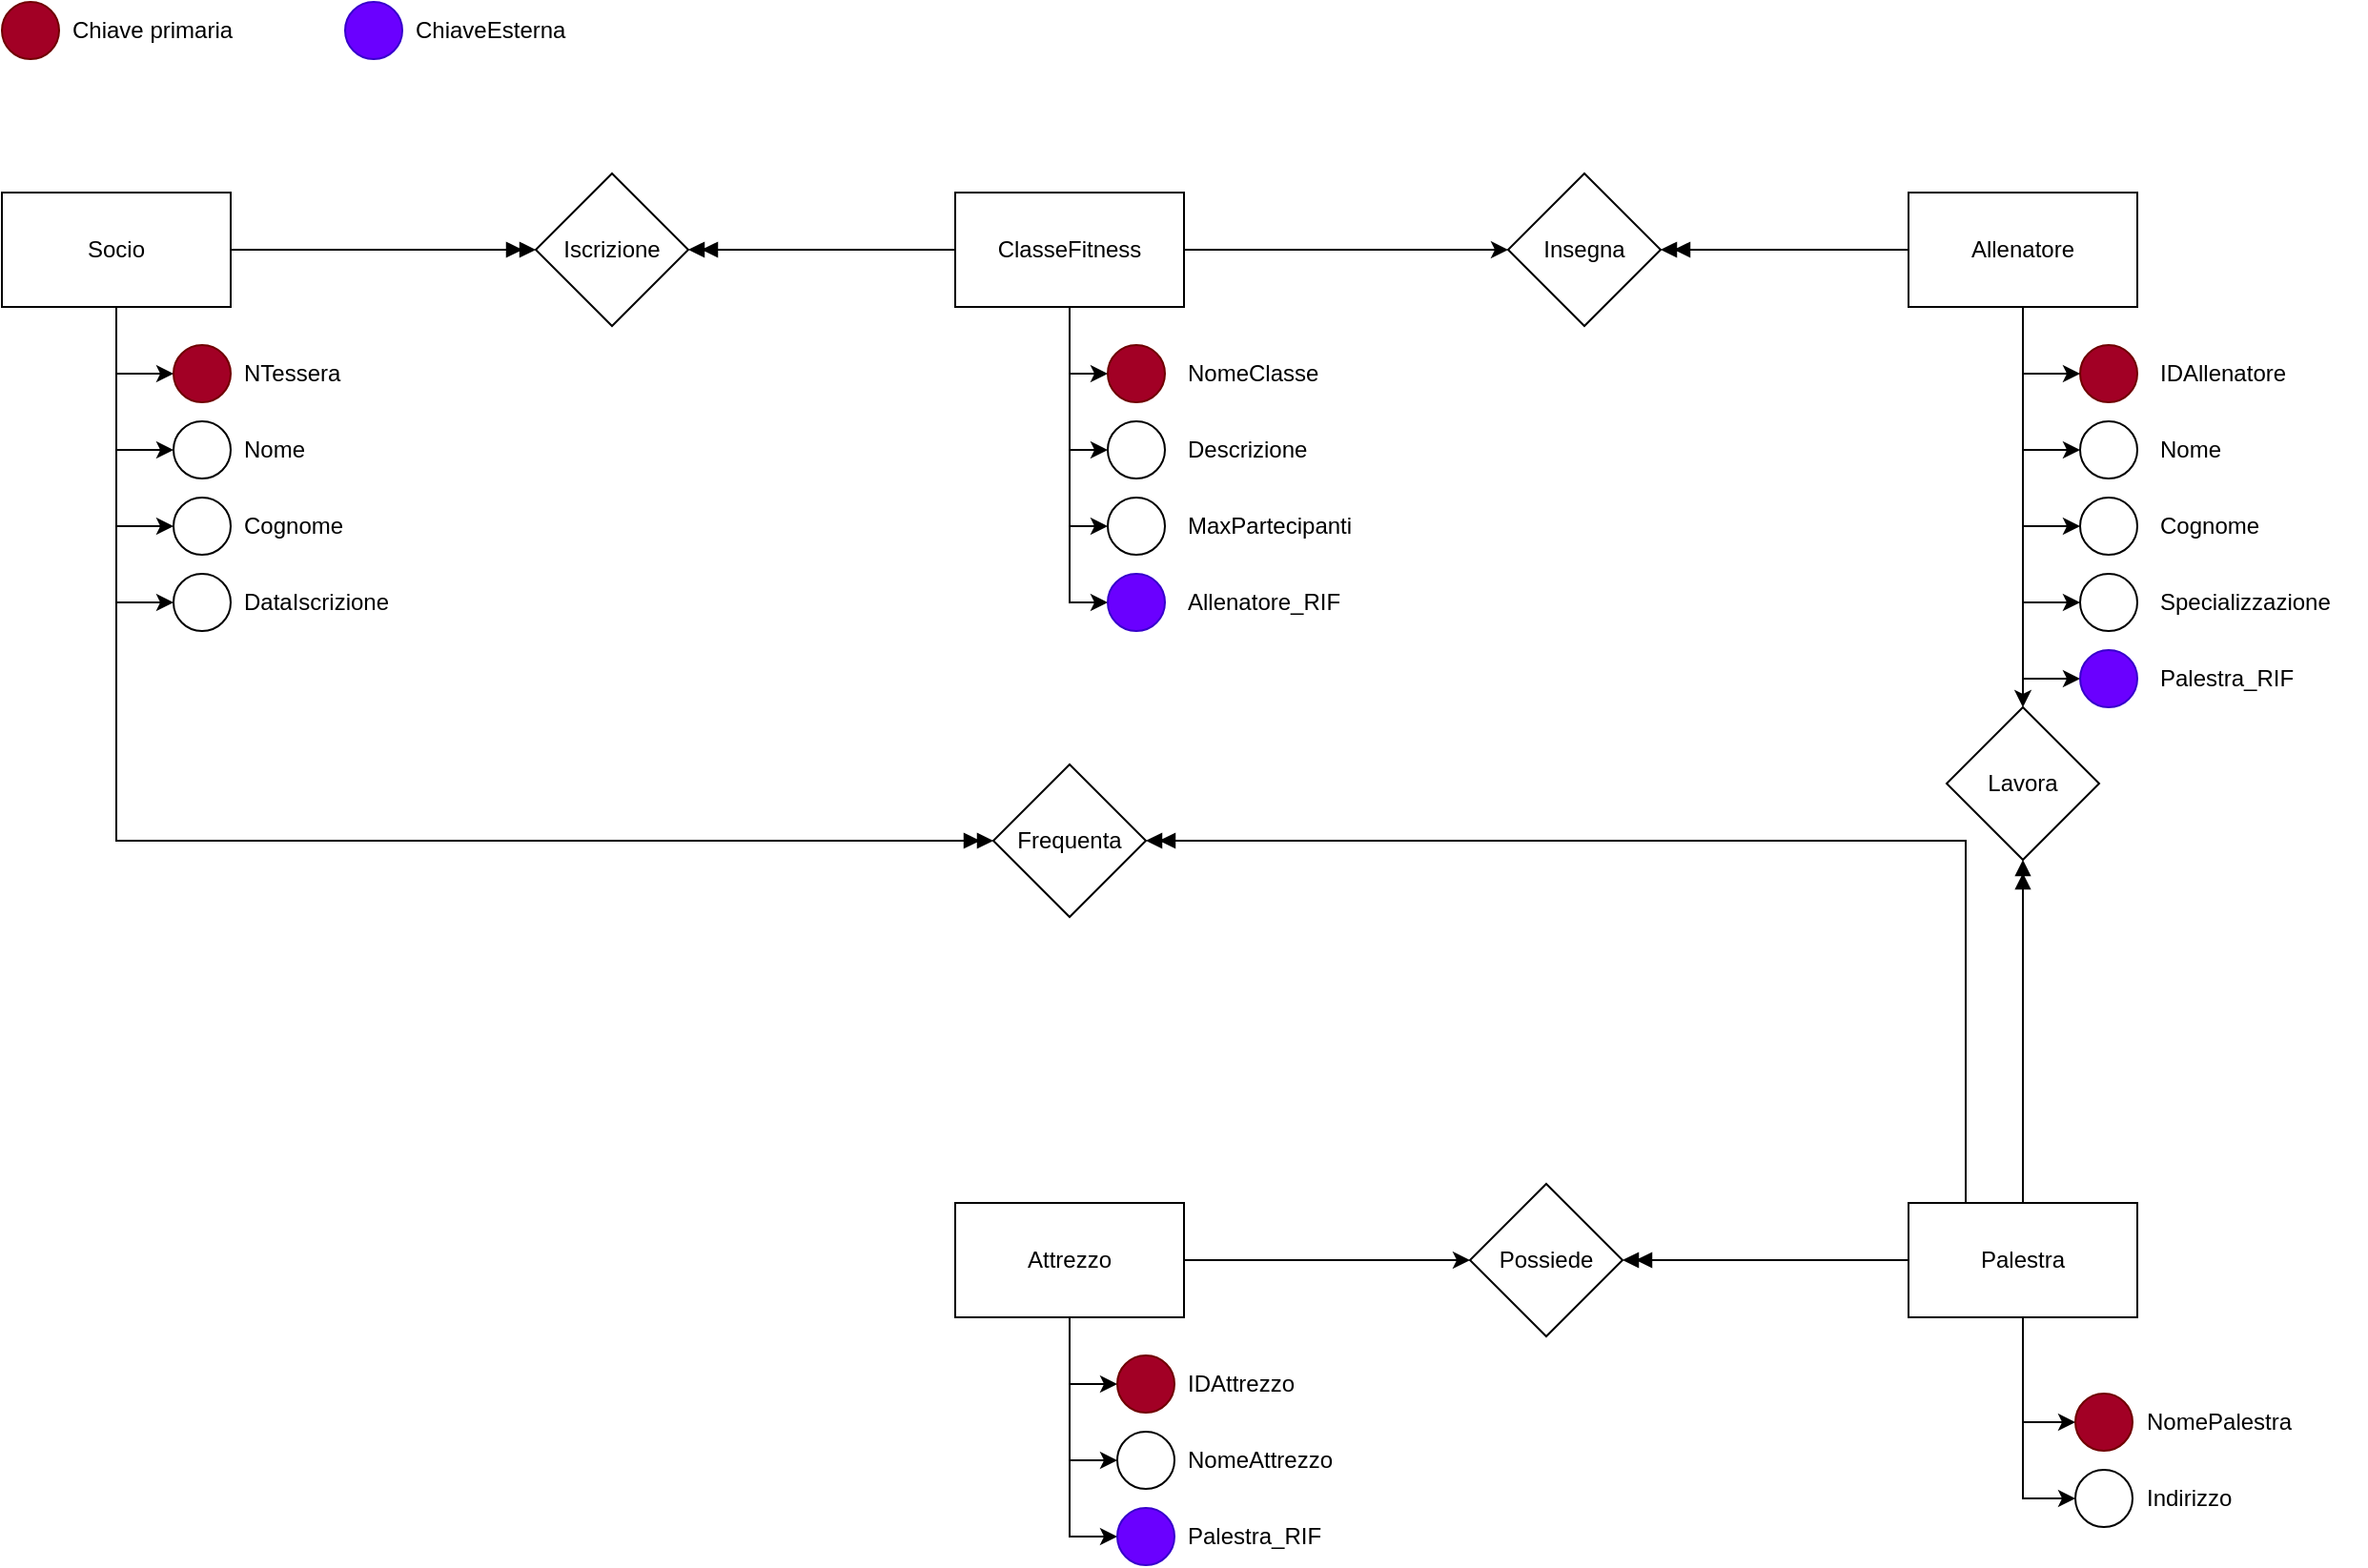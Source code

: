 <mxfile version="22.0.2" type="device">
  <diagram name="Pagina-1" id="WWnXIKIfrv_HHj59J3ng">
    <mxGraphModel dx="864" dy="516" grid="1" gridSize="10" guides="1" tooltips="1" connect="1" arrows="1" fold="1" page="1" pageScale="1" pageWidth="470000" pageHeight="300000" math="0" shadow="0">
      <root>
        <object label="" id="0">
          <mxCell />
        </object>
        <mxCell id="1" parent="0" />
        <mxCell id="9KDsfDdTR7idXfPo9765-65" style="edgeStyle=orthogonalEdgeStyle;rounded=0;orthogonalLoop=1;jettySize=auto;html=1;exitX=0.5;exitY=1;exitDx=0;exitDy=0;entryX=0;entryY=0.5;entryDx=0;entryDy=0;" parent="1" source="9KDsfDdTR7idXfPo9765-1" target="9KDsfDdTR7idXfPo9765-6" edge="1">
          <mxGeometry relative="1" as="geometry" />
        </mxCell>
        <mxCell id="9KDsfDdTR7idXfPo9765-83" style="edgeStyle=orthogonalEdgeStyle;rounded=0;orthogonalLoop=1;jettySize=auto;html=1;exitX=1;exitY=0.5;exitDx=0;exitDy=0;entryX=0;entryY=0.5;entryDx=0;entryDy=0;endArrow=doubleBlock;endFill=1;" parent="1" source="9KDsfDdTR7idXfPo9765-1" target="9KDsfDdTR7idXfPo9765-360" edge="1">
          <mxGeometry relative="1" as="geometry">
            <mxPoint x="310" y="170" as="targetPoint" />
          </mxGeometry>
        </mxCell>
        <mxCell id="9KDsfDdTR7idXfPo9765-372" style="edgeStyle=orthogonalEdgeStyle;rounded=0;orthogonalLoop=1;jettySize=auto;html=1;entryX=0;entryY=0.5;entryDx=0;entryDy=0;" parent="1" source="9KDsfDdTR7idXfPo9765-1" target="9KDsfDdTR7idXfPo9765-17" edge="1">
          <mxGeometry relative="1" as="geometry" />
        </mxCell>
        <mxCell id="9KDsfDdTR7idXfPo9765-373" style="edgeStyle=orthogonalEdgeStyle;rounded=0;orthogonalLoop=1;jettySize=auto;html=1;entryX=0;entryY=0.5;entryDx=0;entryDy=0;" parent="1" source="9KDsfDdTR7idXfPo9765-1" target="9KDsfDdTR7idXfPo9765-13" edge="1">
          <mxGeometry relative="1" as="geometry" />
        </mxCell>
        <mxCell id="9KDsfDdTR7idXfPo9765-374" style="edgeStyle=orthogonalEdgeStyle;rounded=0;orthogonalLoop=1;jettySize=auto;html=1;entryX=0;entryY=0.5;entryDx=0;entryDy=0;" parent="1" source="9KDsfDdTR7idXfPo9765-1" target="9KDsfDdTR7idXfPo9765-15" edge="1">
          <mxGeometry relative="1" as="geometry" />
        </mxCell>
        <mxCell id="9KDsfDdTR7idXfPo9765-1" value="Socio" style="rounded=0;whiteSpace=wrap;html=1;" parent="1" vertex="1">
          <mxGeometry x="50" y="140" width="120" height="60" as="geometry" />
        </mxCell>
        <mxCell id="9KDsfDdTR7idXfPo9765-6" value="" style="ellipse;whiteSpace=wrap;html=1;aspect=fixed;fillColor=#a20025;fontColor=#ffffff;strokeColor=#6F0000;" parent="1" vertex="1">
          <mxGeometry x="140" y="220" width="30" height="30" as="geometry" />
        </mxCell>
        <mxCell id="9KDsfDdTR7idXfPo9765-7" value="NTessera" style="text;html=1;align=left;verticalAlign=middle;resizable=0;points=[];autosize=1;strokeColor=none;fillColor=none;" parent="1" vertex="1">
          <mxGeometry x="175" y="220" width="70" height="30" as="geometry" />
        </mxCell>
        <mxCell id="9KDsfDdTR7idXfPo9765-13" value="" style="ellipse;whiteSpace=wrap;html=1;aspect=fixed;" parent="1" vertex="1">
          <mxGeometry x="140" y="300" width="30" height="30" as="geometry" />
        </mxCell>
        <mxCell id="9KDsfDdTR7idXfPo9765-14" value="Cognome" style="text;html=1;align=left;verticalAlign=middle;resizable=0;points=[];autosize=1;strokeColor=none;fillColor=none;" parent="1" vertex="1">
          <mxGeometry x="175" y="300" width="80" height="30" as="geometry" />
        </mxCell>
        <mxCell id="9KDsfDdTR7idXfPo9765-15" value="" style="ellipse;whiteSpace=wrap;html=1;aspect=fixed;" parent="1" vertex="1">
          <mxGeometry x="140" y="340" width="30" height="30" as="geometry" />
        </mxCell>
        <mxCell id="9KDsfDdTR7idXfPo9765-16" value="DataIscrizione" style="text;html=1;align=left;verticalAlign=middle;resizable=0;points=[];autosize=1;strokeColor=none;fillColor=none;" parent="1" vertex="1">
          <mxGeometry x="175" y="340" width="100" height="30" as="geometry" />
        </mxCell>
        <mxCell id="9KDsfDdTR7idXfPo9765-17" value="" style="ellipse;whiteSpace=wrap;html=1;aspect=fixed;" parent="1" vertex="1">
          <mxGeometry x="140" y="260" width="30" height="30" as="geometry" />
        </mxCell>
        <mxCell id="9KDsfDdTR7idXfPo9765-18" value="Nome" style="text;html=1;align=left;verticalAlign=middle;resizable=0;points=[];autosize=1;strokeColor=none;fillColor=none;" parent="1" vertex="1">
          <mxGeometry x="175" y="260" width="60" height="30" as="geometry" />
        </mxCell>
        <mxCell id="9KDsfDdTR7idXfPo9765-379" style="edgeStyle=orthogonalEdgeStyle;rounded=0;orthogonalLoop=1;jettySize=auto;html=1;entryX=0;entryY=0.5;entryDx=0;entryDy=0;" parent="1" source="9KDsfDdTR7idXfPo9765-20" target="9KDsfDdTR7idXfPo9765-27" edge="1">
          <mxGeometry relative="1" as="geometry" />
        </mxCell>
        <mxCell id="9KDsfDdTR7idXfPo9765-380" style="edgeStyle=orthogonalEdgeStyle;rounded=0;orthogonalLoop=1;jettySize=auto;html=1;entryX=0;entryY=0.5;entryDx=0;entryDy=0;" parent="1" source="9KDsfDdTR7idXfPo9765-20" target="9KDsfDdTR7idXfPo9765-23" edge="1">
          <mxGeometry relative="1" as="geometry" />
        </mxCell>
        <mxCell id="9KDsfDdTR7idXfPo9765-381" style="edgeStyle=orthogonalEdgeStyle;rounded=0;orthogonalLoop=1;jettySize=auto;html=1;entryX=0;entryY=0.5;entryDx=0;entryDy=0;" parent="1" source="9KDsfDdTR7idXfPo9765-20" target="9KDsfDdTR7idXfPo9765-25" edge="1">
          <mxGeometry relative="1" as="geometry" />
        </mxCell>
        <mxCell id="F-iKL9uC0uAlkUHVxGD2-1" style="edgeStyle=orthogonalEdgeStyle;rounded=0;orthogonalLoop=1;jettySize=auto;html=1;exitX=0.5;exitY=1;exitDx=0;exitDy=0;" parent="1" source="9KDsfDdTR7idXfPo9765-20" target="9KDsfDdTR7idXfPo9765-353" edge="1">
          <mxGeometry relative="1" as="geometry" />
        </mxCell>
        <mxCell id="9KDsfDdTR7idXfPo9765-20" value="Allenatore" style="rounded=0;whiteSpace=wrap;html=1;" parent="1" vertex="1">
          <mxGeometry x="1050" y="140" width="120" height="60" as="geometry" />
        </mxCell>
        <mxCell id="9KDsfDdTR7idXfPo9765-21" value="" style="ellipse;whiteSpace=wrap;html=1;aspect=fixed;fillColor=#a20025;fontColor=#ffffff;strokeColor=#6F0000;" parent="1" vertex="1">
          <mxGeometry x="1140" y="220" width="30" height="30" as="geometry" />
        </mxCell>
        <mxCell id="9KDsfDdTR7idXfPo9765-22" value="IDAllenatore" style="text;html=1;align=left;verticalAlign=middle;resizable=0;points=[];autosize=1;strokeColor=none;fillColor=none;" parent="1" vertex="1">
          <mxGeometry x="1180" y="220" width="90" height="30" as="geometry" />
        </mxCell>
        <mxCell id="9KDsfDdTR7idXfPo9765-23" value="" style="ellipse;whiteSpace=wrap;html=1;aspect=fixed;" parent="1" vertex="1">
          <mxGeometry x="1140" y="300" width="30" height="30" as="geometry" />
        </mxCell>
        <mxCell id="9KDsfDdTR7idXfPo9765-24" value="Cognome" style="text;html=1;align=left;verticalAlign=middle;resizable=0;points=[];autosize=1;strokeColor=none;fillColor=none;" parent="1" vertex="1">
          <mxGeometry x="1180" y="300" width="80" height="30" as="geometry" />
        </mxCell>
        <mxCell id="9KDsfDdTR7idXfPo9765-25" value="" style="ellipse;whiteSpace=wrap;html=1;aspect=fixed;" parent="1" vertex="1">
          <mxGeometry x="1140" y="340" width="30" height="30" as="geometry" />
        </mxCell>
        <mxCell id="9KDsfDdTR7idXfPo9765-26" value="Specializzazione" style="text;html=1;align=left;verticalAlign=middle;resizable=0;points=[];autosize=1;strokeColor=none;fillColor=none;" parent="1" vertex="1">
          <mxGeometry x="1180" y="340" width="110" height="30" as="geometry" />
        </mxCell>
        <mxCell id="9KDsfDdTR7idXfPo9765-27" value="" style="ellipse;whiteSpace=wrap;html=1;aspect=fixed;" parent="1" vertex="1">
          <mxGeometry x="1140" y="260" width="30" height="30" as="geometry" />
        </mxCell>
        <mxCell id="9KDsfDdTR7idXfPo9765-28" value="Nome" style="text;html=1;align=left;verticalAlign=middle;resizable=0;points=[];autosize=1;strokeColor=none;fillColor=none;" parent="1" vertex="1">
          <mxGeometry x="1180" y="260" width="60" height="30" as="geometry" />
        </mxCell>
        <mxCell id="9KDsfDdTR7idXfPo9765-62" style="edgeStyle=orthogonalEdgeStyle;rounded=0;orthogonalLoop=1;jettySize=auto;html=1;exitX=0.5;exitY=1;exitDx=0;exitDy=0;entryX=0;entryY=0.5;entryDx=0;entryDy=0;" parent="1" source="9KDsfDdTR7idXfPo9765-30" target="9KDsfDdTR7idXfPo9765-31" edge="1">
          <mxGeometry relative="1" as="geometry" />
        </mxCell>
        <mxCell id="9KDsfDdTR7idXfPo9765-340" style="edgeStyle=orthogonalEdgeStyle;rounded=0;orthogonalLoop=1;jettySize=auto;html=1;exitX=1;exitY=0.5;exitDx=0;exitDy=0;entryX=0;entryY=0.5;entryDx=0;entryDy=0;" parent="1" source="9KDsfDdTR7idXfPo9765-30" target="9KDsfDdTR7idXfPo9765-86" edge="1">
          <mxGeometry relative="1" as="geometry" />
        </mxCell>
        <mxCell id="9KDsfDdTR7idXfPo9765-375" style="edgeStyle=orthogonalEdgeStyle;rounded=0;orthogonalLoop=1;jettySize=auto;html=1;exitX=0.5;exitY=1;exitDx=0;exitDy=0;entryX=0;entryY=0.5;entryDx=0;entryDy=0;" parent="1" source="9KDsfDdTR7idXfPo9765-30" target="9KDsfDdTR7idXfPo9765-37" edge="1">
          <mxGeometry relative="1" as="geometry" />
        </mxCell>
        <mxCell id="9KDsfDdTR7idXfPo9765-376" style="edgeStyle=orthogonalEdgeStyle;rounded=0;orthogonalLoop=1;jettySize=auto;html=1;entryX=0;entryY=0.5;entryDx=0;entryDy=0;" parent="1" source="9KDsfDdTR7idXfPo9765-30" target="9KDsfDdTR7idXfPo9765-33" edge="1">
          <mxGeometry relative="1" as="geometry" />
        </mxCell>
        <mxCell id="9KDsfDdTR7idXfPo9765-377" style="edgeStyle=orthogonalEdgeStyle;rounded=0;orthogonalLoop=1;jettySize=auto;html=1;entryX=0;entryY=0.5;entryDx=0;entryDy=0;" parent="1" source="9KDsfDdTR7idXfPo9765-30" target="9KDsfDdTR7idXfPo9765-356" edge="1">
          <mxGeometry relative="1" as="geometry" />
        </mxCell>
        <mxCell id="9KDsfDdTR7idXfPo9765-30" value="ClasseFitness" style="rounded=0;whiteSpace=wrap;html=1;" parent="1" vertex="1">
          <mxGeometry x="550" y="140" width="120" height="60" as="geometry" />
        </mxCell>
        <mxCell id="9KDsfDdTR7idXfPo9765-31" value="" style="ellipse;whiteSpace=wrap;html=1;aspect=fixed;fillColor=#a20025;fontColor=#ffffff;strokeColor=#6F0000;" parent="1" vertex="1">
          <mxGeometry x="630" y="220" width="30" height="30" as="geometry" />
        </mxCell>
        <mxCell id="9KDsfDdTR7idXfPo9765-32" value="NomeClasse" style="text;html=1;align=left;verticalAlign=middle;resizable=0;points=[];autosize=1;strokeColor=none;fillColor=none;" parent="1" vertex="1">
          <mxGeometry x="670" y="220" width="90" height="30" as="geometry" />
        </mxCell>
        <mxCell id="9KDsfDdTR7idXfPo9765-33" value="" style="ellipse;whiteSpace=wrap;html=1;aspect=fixed;" parent="1" vertex="1">
          <mxGeometry x="630" y="300" width="30" height="30" as="geometry" />
        </mxCell>
        <mxCell id="9KDsfDdTR7idXfPo9765-34" value="MaxPartecipanti" style="text;html=1;align=left;verticalAlign=middle;resizable=0;points=[];autosize=1;strokeColor=none;fillColor=none;" parent="1" vertex="1">
          <mxGeometry x="670" y="300" width="110" height="30" as="geometry" />
        </mxCell>
        <mxCell id="9KDsfDdTR7idXfPo9765-37" value="" style="ellipse;whiteSpace=wrap;html=1;aspect=fixed;" parent="1" vertex="1">
          <mxGeometry x="630" y="260" width="30" height="30" as="geometry" />
        </mxCell>
        <mxCell id="9KDsfDdTR7idXfPo9765-38" value="Descrizione" style="text;html=1;align=left;verticalAlign=middle;resizable=0;points=[];autosize=1;strokeColor=none;fillColor=none;" parent="1" vertex="1">
          <mxGeometry x="670" y="260" width="90" height="30" as="geometry" />
        </mxCell>
        <mxCell id="9KDsfDdTR7idXfPo9765-68" style="edgeStyle=orthogonalEdgeStyle;rounded=0;orthogonalLoop=1;jettySize=auto;html=1;exitX=0.5;exitY=1;exitDx=0;exitDy=0;entryX=0;entryY=0.5;entryDx=0;entryDy=0;" parent="1" source="9KDsfDdTR7idXfPo9765-40" target="9KDsfDdTR7idXfPo9765-41" edge="1">
          <mxGeometry relative="1" as="geometry" />
        </mxCell>
        <mxCell id="9KDsfDdTR7idXfPo9765-355" style="edgeStyle=orthogonalEdgeStyle;rounded=0;orthogonalLoop=1;jettySize=auto;html=1;exitX=0.5;exitY=0;exitDx=0;exitDy=0;entryX=0.5;entryY=1;entryDx=0;entryDy=0;endArrow=doubleBlock;endFill=1;" parent="1" source="9KDsfDdTR7idXfPo9765-40" target="9KDsfDdTR7idXfPo9765-353" edge="1">
          <mxGeometry relative="1" as="geometry" />
        </mxCell>
        <mxCell id="9KDsfDdTR7idXfPo9765-382" style="edgeStyle=orthogonalEdgeStyle;rounded=0;orthogonalLoop=1;jettySize=auto;html=1;entryX=0;entryY=0.5;entryDx=0;entryDy=0;" parent="1" source="9KDsfDdTR7idXfPo9765-40" target="9KDsfDdTR7idXfPo9765-47" edge="1">
          <mxGeometry relative="1" as="geometry" />
        </mxCell>
        <mxCell id="F-iKL9uC0uAlkUHVxGD2-4" style="edgeStyle=orthogonalEdgeStyle;rounded=0;orthogonalLoop=1;jettySize=auto;html=1;exitX=0;exitY=0.5;exitDx=0;exitDy=0;entryX=1;entryY=0.5;entryDx=0;entryDy=0;endArrow=doubleBlock;endFill=1;" parent="1" source="9KDsfDdTR7idXfPo9765-40" target="F-iKL9uC0uAlkUHVxGD2-2" edge="1">
          <mxGeometry relative="1" as="geometry" />
        </mxCell>
        <mxCell id="9KDsfDdTR7idXfPo9765-40" value="Palestra" style="rounded=0;whiteSpace=wrap;html=1;" parent="1" vertex="1">
          <mxGeometry x="1050" y="670" width="120" height="60" as="geometry" />
        </mxCell>
        <mxCell id="9KDsfDdTR7idXfPo9765-41" value="" style="ellipse;whiteSpace=wrap;html=1;aspect=fixed;fillColor=#a20025;fontColor=#ffffff;strokeColor=#6F0000;" parent="1" vertex="1">
          <mxGeometry x="1137.5" y="770" width="30" height="30" as="geometry" />
        </mxCell>
        <mxCell id="9KDsfDdTR7idXfPo9765-42" value="NomePalestra" style="text;html=1;align=left;verticalAlign=middle;resizable=0;points=[];autosize=1;strokeColor=none;fillColor=none;" parent="1" vertex="1">
          <mxGeometry x="1172.5" y="770" width="100" height="30" as="geometry" />
        </mxCell>
        <mxCell id="9KDsfDdTR7idXfPo9765-47" value="" style="ellipse;whiteSpace=wrap;html=1;aspect=fixed;" parent="1" vertex="1">
          <mxGeometry x="1137.5" y="810" width="30" height="30" as="geometry" />
        </mxCell>
        <mxCell id="9KDsfDdTR7idXfPo9765-48" value="Indirizzo" style="text;html=1;align=left;verticalAlign=middle;resizable=0;points=[];autosize=1;strokeColor=none;fillColor=none;" parent="1" vertex="1">
          <mxGeometry x="1172.5" y="810" width="70" height="30" as="geometry" />
        </mxCell>
        <mxCell id="9KDsfDdTR7idXfPo9765-66" style="edgeStyle=orthogonalEdgeStyle;rounded=0;orthogonalLoop=1;jettySize=auto;html=1;exitX=0.5;exitY=1;exitDx=0;exitDy=0;entryX=0;entryY=0.5;entryDx=0;entryDy=0;" parent="1" source="9KDsfDdTR7idXfPo9765-49" target="9KDsfDdTR7idXfPo9765-50" edge="1">
          <mxGeometry relative="1" as="geometry" />
        </mxCell>
        <mxCell id="9KDsfDdTR7idXfPo9765-368" style="edgeStyle=orthogonalEdgeStyle;rounded=0;orthogonalLoop=1;jettySize=auto;html=1;entryX=0;entryY=0.5;entryDx=0;entryDy=0;" parent="1" source="9KDsfDdTR7idXfPo9765-49" target="9KDsfDdTR7idXfPo9765-56" edge="1">
          <mxGeometry relative="1" as="geometry" />
        </mxCell>
        <mxCell id="F-iKL9uC0uAlkUHVxGD2-3" style="edgeStyle=orthogonalEdgeStyle;rounded=0;orthogonalLoop=1;jettySize=auto;html=1;exitX=1;exitY=0.5;exitDx=0;exitDy=0;entryX=0;entryY=0.5;entryDx=0;entryDy=0;" parent="1" source="9KDsfDdTR7idXfPo9765-49" target="F-iKL9uC0uAlkUHVxGD2-2" edge="1">
          <mxGeometry relative="1" as="geometry" />
        </mxCell>
        <mxCell id="9KDsfDdTR7idXfPo9765-49" value="Attrezzo" style="rounded=0;whiteSpace=wrap;html=1;" parent="1" vertex="1">
          <mxGeometry x="550" y="670" width="120" height="60" as="geometry" />
        </mxCell>
        <mxCell id="9KDsfDdTR7idXfPo9765-50" value="" style="ellipse;whiteSpace=wrap;html=1;aspect=fixed;fillColor=#a20025;fontColor=#ffffff;strokeColor=#6F0000;" parent="1" vertex="1">
          <mxGeometry x="635" y="750" width="30" height="30" as="geometry" />
        </mxCell>
        <mxCell id="9KDsfDdTR7idXfPo9765-51" value="IDAttrezzo" style="text;html=1;align=left;verticalAlign=middle;resizable=0;points=[];autosize=1;strokeColor=none;fillColor=none;" parent="1" vertex="1">
          <mxGeometry x="670" y="750" width="80" height="30" as="geometry" />
        </mxCell>
        <mxCell id="9KDsfDdTR7idXfPo9765-56" value="" style="ellipse;whiteSpace=wrap;html=1;aspect=fixed;" parent="1" vertex="1">
          <mxGeometry x="635" y="790" width="30" height="30" as="geometry" />
        </mxCell>
        <mxCell id="9KDsfDdTR7idXfPo9765-57" value="NomeAttrezzo" style="text;html=1;align=left;verticalAlign=middle;resizable=0;points=[];autosize=1;strokeColor=none;fillColor=none;" parent="1" vertex="1">
          <mxGeometry x="670" y="790" width="100" height="30" as="geometry" />
        </mxCell>
        <mxCell id="9KDsfDdTR7idXfPo9765-59" style="edgeStyle=orthogonalEdgeStyle;rounded=0;orthogonalLoop=1;jettySize=auto;html=1;exitX=0.5;exitY=1;exitDx=0;exitDy=0;entryX=0;entryY=0.5;entryDx=0;entryDy=0;" parent="1" source="9KDsfDdTR7idXfPo9765-20" target="9KDsfDdTR7idXfPo9765-21" edge="1">
          <mxGeometry relative="1" as="geometry" />
        </mxCell>
        <mxCell id="9KDsfDdTR7idXfPo9765-84" style="edgeStyle=orthogonalEdgeStyle;rounded=0;orthogonalLoop=1;jettySize=auto;html=1;exitX=0;exitY=0.5;exitDx=0;exitDy=0;endArrow=doubleBlock;endFill=1;entryX=1;entryY=0.5;entryDx=0;entryDy=0;" parent="1" source="9KDsfDdTR7idXfPo9765-30" target="9KDsfDdTR7idXfPo9765-360" edge="1">
          <mxGeometry relative="1" as="geometry">
            <mxPoint x="430" y="170" as="targetPoint" />
          </mxGeometry>
        </mxCell>
        <mxCell id="9KDsfDdTR7idXfPo9765-86" value="Insegna" style="rhombus;whiteSpace=wrap;html=1;" parent="1" vertex="1">
          <mxGeometry x="840" y="130" width="80" height="80" as="geometry" />
        </mxCell>
        <mxCell id="9KDsfDdTR7idXfPo9765-341" style="edgeStyle=orthogonalEdgeStyle;rounded=0;orthogonalLoop=1;jettySize=auto;html=1;exitX=0;exitY=0.5;exitDx=0;exitDy=0;entryX=1;entryY=0.5;entryDx=0;entryDy=0;endArrow=doubleBlock;endFill=1;" parent="1" source="9KDsfDdTR7idXfPo9765-20" target="9KDsfDdTR7idXfPo9765-86" edge="1">
          <mxGeometry relative="1" as="geometry" />
        </mxCell>
        <mxCell id="9KDsfDdTR7idXfPo9765-346" value="" style="ellipse;whiteSpace=wrap;html=1;aspect=fixed;fillColor=#a20025;fontColor=#ffffff;strokeColor=#6F0000;" parent="1" vertex="1">
          <mxGeometry x="50" y="40" width="30" height="30" as="geometry" />
        </mxCell>
        <mxCell id="9KDsfDdTR7idXfPo9765-347" value="Chiave primaria" style="text;html=1;align=left;verticalAlign=middle;resizable=0;points=[];autosize=1;strokeColor=none;fillColor=none;" parent="1" vertex="1">
          <mxGeometry x="85" y="40" width="110" height="30" as="geometry" />
        </mxCell>
        <mxCell id="9KDsfDdTR7idXfPo9765-348" value="" style="ellipse;whiteSpace=wrap;html=1;aspect=fixed;fillColor=#6a00ff;fontColor=#ffffff;strokeColor=#3700CC;" parent="1" vertex="1">
          <mxGeometry x="230" y="40" width="30" height="30" as="geometry" />
        </mxCell>
        <mxCell id="9KDsfDdTR7idXfPo9765-349" value="ChiaveEsterna" style="text;html=1;align=left;verticalAlign=middle;resizable=0;points=[];autosize=1;strokeColor=none;fillColor=none;" parent="1" vertex="1">
          <mxGeometry x="265" y="40" width="100" height="30" as="geometry" />
        </mxCell>
        <mxCell id="9KDsfDdTR7idXfPo9765-353" value="Lavora" style="rhombus;whiteSpace=wrap;html=1;" parent="1" vertex="1">
          <mxGeometry x="1070" y="410" width="80" height="80" as="geometry" />
        </mxCell>
        <mxCell id="9KDsfDdTR7idXfPo9765-356" value="" style="ellipse;whiteSpace=wrap;html=1;aspect=fixed;fillColor=#6a00ff;fontColor=#ffffff;strokeColor=#3700CC;" parent="1" vertex="1">
          <mxGeometry x="630" y="340" width="30" height="30" as="geometry" />
        </mxCell>
        <mxCell id="9KDsfDdTR7idXfPo9765-357" value="Allenatore_RIF" style="text;html=1;align=left;verticalAlign=middle;resizable=0;points=[];autosize=1;strokeColor=none;fillColor=none;" parent="1" vertex="1">
          <mxGeometry x="670" y="340" width="100" height="30" as="geometry" />
        </mxCell>
        <mxCell id="9KDsfDdTR7idXfPo9765-360" value="Iscrizione" style="rhombus;whiteSpace=wrap;html=1;" parent="1" vertex="1">
          <mxGeometry x="330" y="130" width="80" height="80" as="geometry" />
        </mxCell>
        <mxCell id="F-iKL9uC0uAlkUHVxGD2-2" value="Possiede" style="rhombus;whiteSpace=wrap;html=1;" parent="1" vertex="1">
          <mxGeometry x="820" y="660" width="80" height="80" as="geometry" />
        </mxCell>
        <mxCell id="ENNJ0YX3vGu8HW7zpIqo-1" value="" style="endArrow=doubleBlock;html=1;rounded=0;exitX=0.5;exitY=1;exitDx=0;exitDy=0;endFill=1;" parent="1" source="9KDsfDdTR7idXfPo9765-1" target="ENNJ0YX3vGu8HW7zpIqo-2" edge="1">
          <mxGeometry width="50" height="50" relative="1" as="geometry">
            <mxPoint x="470" y="290" as="sourcePoint" />
            <mxPoint x="600" y="480" as="targetPoint" />
            <Array as="points">
              <mxPoint x="110" y="480" />
            </Array>
          </mxGeometry>
        </mxCell>
        <mxCell id="ENNJ0YX3vGu8HW7zpIqo-2" value="Frequenta" style="rhombus;whiteSpace=wrap;html=1;" parent="1" vertex="1">
          <mxGeometry x="570" y="440" width="80" height="80" as="geometry" />
        </mxCell>
        <mxCell id="ENNJ0YX3vGu8HW7zpIqo-3" value="" style="endArrow=doubleBlock;html=1;rounded=0;exitX=0.25;exitY=0;exitDx=0;exitDy=0;entryX=1;entryY=0.5;entryDx=0;entryDy=0;endFill=1;" parent="1" source="9KDsfDdTR7idXfPo9765-40" target="ENNJ0YX3vGu8HW7zpIqo-2" edge="1">
          <mxGeometry width="50" height="50" relative="1" as="geometry">
            <mxPoint x="770" y="590" as="sourcePoint" />
            <mxPoint x="820" y="540" as="targetPoint" />
            <Array as="points">
              <mxPoint x="1080" y="480" />
            </Array>
          </mxGeometry>
        </mxCell>
        <mxCell id="XZPv0zLTEvhsJLqKYMXt-1" value="" style="endArrow=classic;html=1;rounded=0;exitX=0.5;exitY=1;exitDx=0;exitDy=0;entryX=0;entryY=0.5;entryDx=0;entryDy=0;" parent="1" source="9KDsfDdTR7idXfPo9765-20" target="XZPv0zLTEvhsJLqKYMXt-2" edge="1">
          <mxGeometry width="50" height="50" relative="1" as="geometry">
            <mxPoint x="1040" y="340" as="sourcePoint" />
            <mxPoint x="1140" y="390" as="targetPoint" />
            <Array as="points">
              <mxPoint x="1110" y="395" />
            </Array>
          </mxGeometry>
        </mxCell>
        <mxCell id="XZPv0zLTEvhsJLqKYMXt-2" value="" style="ellipse;whiteSpace=wrap;html=1;aspect=fixed;fillColor=#6a00ff;fontColor=#ffffff;strokeColor=#3700CC;" parent="1" vertex="1">
          <mxGeometry x="1140" y="380" width="30" height="30" as="geometry" />
        </mxCell>
        <mxCell id="XZPv0zLTEvhsJLqKYMXt-4" value="Palestra_RIF" style="text;html=1;align=left;verticalAlign=middle;resizable=0;points=[];autosize=1;strokeColor=none;fillColor=none;" parent="1" vertex="1">
          <mxGeometry x="1180" y="380" width="90" height="30" as="geometry" />
        </mxCell>
        <mxCell id="XZPv0zLTEvhsJLqKYMXt-5" value="" style="endArrow=classic;html=1;rounded=0;exitX=0.5;exitY=1;exitDx=0;exitDy=0;entryX=0;entryY=0.5;entryDx=0;entryDy=0;" parent="1" source="9KDsfDdTR7idXfPo9765-49" target="XZPv0zLTEvhsJLqKYMXt-6" edge="1">
          <mxGeometry width="50" height="50" relative="1" as="geometry">
            <mxPoint x="920" y="890" as="sourcePoint" />
            <mxPoint x="630" y="840" as="targetPoint" />
            <Array as="points">
              <mxPoint x="610" y="845" />
            </Array>
          </mxGeometry>
        </mxCell>
        <mxCell id="XZPv0zLTEvhsJLqKYMXt-6" value="" style="ellipse;whiteSpace=wrap;html=1;aspect=fixed;fillColor=#6a00ff;fontColor=#ffffff;strokeColor=#3700CC;" parent="1" vertex="1">
          <mxGeometry x="635" y="830" width="30" height="30" as="geometry" />
        </mxCell>
        <mxCell id="XZPv0zLTEvhsJLqKYMXt-7" value="Palestra_RIF" style="text;html=1;align=left;verticalAlign=middle;resizable=0;points=[];autosize=1;strokeColor=none;fillColor=none;" parent="1" vertex="1">
          <mxGeometry x="670" y="830" width="90" height="30" as="geometry" />
        </mxCell>
      </root>
    </mxGraphModel>
  </diagram>
</mxfile>
